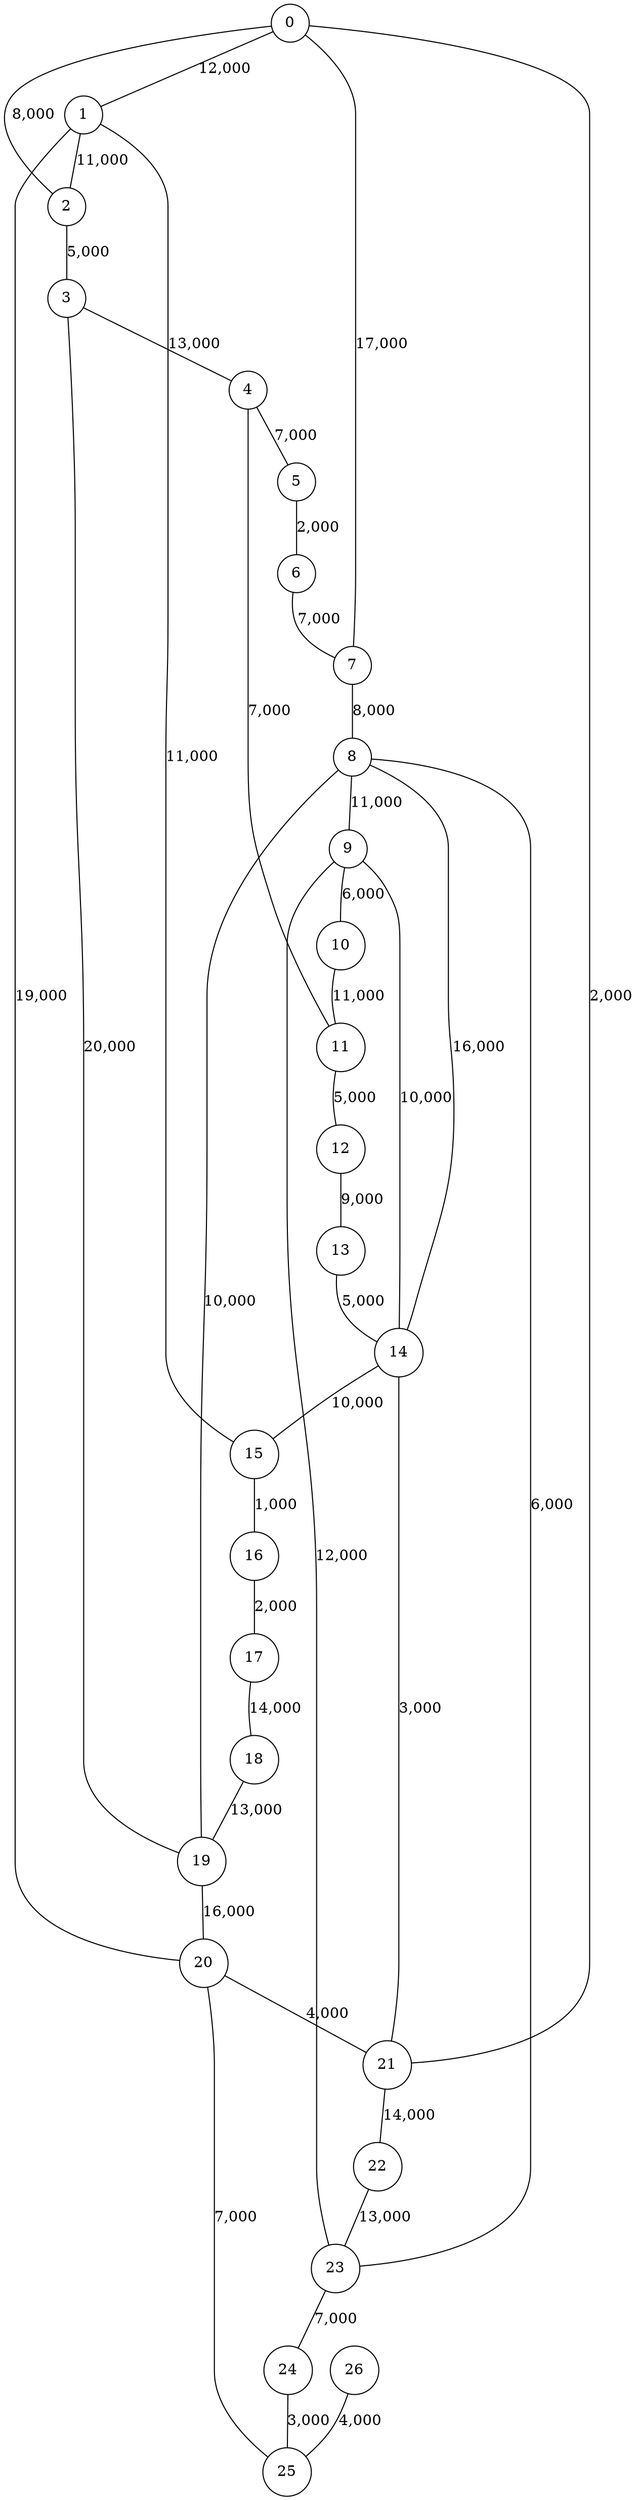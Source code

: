 graph G {
  overlap=false; splines=true; fontsize=10;
  0 [shape=circle];
  1 [shape=circle];
  2 [shape=circle];
  3 [shape=circle];
  4 [shape=circle];
  5 [shape=circle];
  6 [shape=circle];
  7 [shape=circle];
  8 [shape=circle];
  9 [shape=circle];
  10 [shape=circle];
  11 [shape=circle];
  12 [shape=circle];
  13 [shape=circle];
  14 [shape=circle];
  15 [shape=circle];
  16 [shape=circle];
  17 [shape=circle];
  18 [shape=circle];
  19 [shape=circle];
  20 [shape=circle];
  21 [shape=circle];
  22 [shape=circle];
  23 [shape=circle];
  24 [shape=circle];
  25 [shape=circle];
  26 [shape=circle];
  0 -- 1 [label="12,000"];
  0 -- 7 [label="17,000"];
  0 -- 21 [label="2,000"];
  0 -- 2 [label="8,000"];
  1 -- 15 [label="11,000"];
  1 -- 2 [label="11,000"];
  1 -- 20 [label="19,000"];
  2 -- 3 [label="5,000"];
  3 -- 4 [label="13,000"];
  3 -- 19 [label="20,000"];
  4 -- 5 [label="7,000"];
  4 -- 11 [label="7,000"];
  5 -- 6 [label="2,000"];
  6 -- 7 [label="7,000"];
  7 -- 8 [label="8,000"];
  8 -- 14 [label="16,000"];
  8 -- 23 [label="6,000"];
  8 -- 9 [label="11,000"];
  8 -- 19 [label="10,000"];
  9 -- 23 [label="12,000"];
  9 -- 14 [label="10,000"];
  9 -- 10 [label="6,000"];
  10 -- 11 [label="11,000"];
  11 -- 12 [label="5,000"];
  12 -- 13 [label="9,000"];
  13 -- 14 [label="5,000"];
  14 -- 21 [label="3,000"];
  14 -- 15 [label="10,000"];
  15 -- 16 [label="1,000"];
  16 -- 17 [label="2,000"];
  17 -- 18 [label="14,000"];
  18 -- 19 [label="13,000"];
  19 -- 20 [label="16,000"];
  20 -- 25 [label="7,000"];
  20 -- 21 [label="4,000"];
  21 -- 22 [label="14,000"];
  22 -- 23 [label="13,000"];
  23 -- 24 [label="7,000"];
  24 -- 25 [label="3,000"];
  26 -- 25 [label="4,000"];
}
